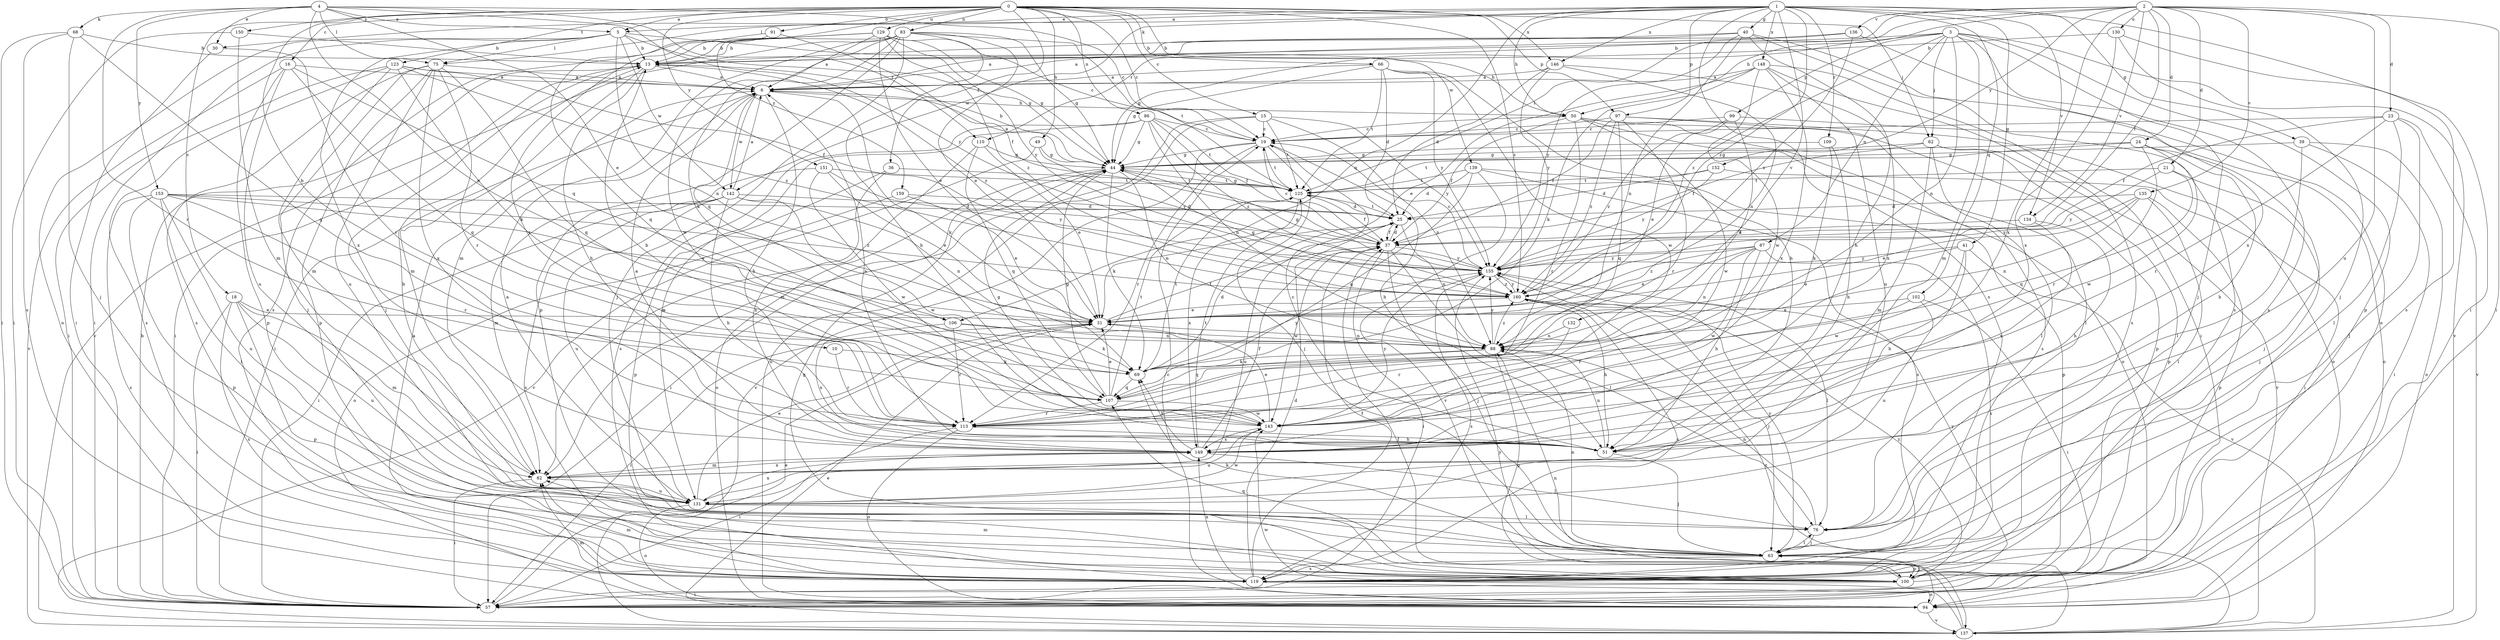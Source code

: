 strict digraph  {
0;
1;
2;
3;
4;
5;
6;
10;
13;
15;
16;
18;
19;
21;
23;
24;
25;
30;
31;
36;
37;
39;
40;
41;
44;
49;
50;
51;
57;
62;
63;
66;
68;
69;
75;
76;
82;
83;
86;
87;
88;
91;
94;
97;
99;
100;
102;
106;
107;
109;
110;
113;
119;
123;
125;
129;
130;
131;
132;
134;
135;
136;
137;
139;
142;
143;
146;
148;
149;
150;
151;
152;
153;
155;
159;
160;
0 -> 5  [label=a];
0 -> 10  [label=b];
0 -> 15  [label=c];
0 -> 16  [label=c];
0 -> 18  [label=c];
0 -> 19  [label=c];
0 -> 36  [label=f];
0 -> 49  [label=h];
0 -> 62  [label=j];
0 -> 66  [label=k];
0 -> 83  [label=n];
0 -> 86  [label=n];
0 -> 91  [label=o];
0 -> 97  [label=p];
0 -> 123  [label=t];
0 -> 129  [label=u];
0 -> 139  [label=w];
0 -> 146  [label=x];
0 -> 150  [label=y];
0 -> 151  [label=y];
0 -> 159  [label=z];
0 -> 160  [label=z];
1 -> 5  [label=a];
1 -> 30  [label=e];
1 -> 39  [label=g];
1 -> 40  [label=g];
1 -> 41  [label=g];
1 -> 50  [label=h];
1 -> 57  [label=i];
1 -> 75  [label=l];
1 -> 97  [label=p];
1 -> 102  [label=q];
1 -> 106  [label=q];
1 -> 109  [label=r];
1 -> 119  [label=s];
1 -> 132  [label=v];
1 -> 134  [label=v];
1 -> 142  [label=w];
1 -> 146  [label=x];
1 -> 148  [label=x];
1 -> 160  [label=z];
2 -> 21  [label=d];
2 -> 23  [label=d];
2 -> 24  [label=d];
2 -> 37  [label=f];
2 -> 50  [label=h];
2 -> 57  [label=i];
2 -> 110  [label=r];
2 -> 125  [label=t];
2 -> 130  [label=u];
2 -> 131  [label=u];
2 -> 134  [label=v];
2 -> 135  [label=v];
2 -> 136  [label=v];
2 -> 149  [label=x];
2 -> 152  [label=y];
3 -> 13  [label=b];
3 -> 44  [label=g];
3 -> 62  [label=j];
3 -> 63  [label=j];
3 -> 82  [label=m];
3 -> 87  [label=n];
3 -> 88  [label=n];
3 -> 99  [label=p];
3 -> 100  [label=p];
3 -> 119  [label=s];
3 -> 137  [label=v];
3 -> 160  [label=z];
4 -> 5  [label=a];
4 -> 19  [label=c];
4 -> 30  [label=e];
4 -> 31  [label=e];
4 -> 68  [label=k];
4 -> 75  [label=l];
4 -> 88  [label=n];
4 -> 110  [label=r];
4 -> 113  [label=r];
4 -> 153  [label=y];
4 -> 155  [label=y];
5 -> 13  [label=b];
5 -> 44  [label=g];
5 -> 50  [label=h];
5 -> 57  [label=i];
5 -> 75  [label=l];
5 -> 88  [label=n];
5 -> 94  [label=o];
5 -> 142  [label=w];
5 -> 149  [label=x];
6 -> 50  [label=h];
6 -> 51  [label=h];
6 -> 57  [label=i];
6 -> 69  [label=k];
6 -> 106  [label=q];
6 -> 142  [label=w];
10 -> 69  [label=k];
10 -> 113  [label=r];
13 -> 6  [label=a];
13 -> 51  [label=h];
13 -> 57  [label=i];
13 -> 63  [label=j];
13 -> 82  [label=m];
13 -> 160  [label=z];
15 -> 19  [label=c];
15 -> 82  [label=m];
15 -> 88  [label=n];
15 -> 94  [label=o];
15 -> 125  [label=t];
15 -> 155  [label=y];
16 -> 6  [label=a];
16 -> 100  [label=p];
16 -> 106  [label=q];
16 -> 107  [label=q];
16 -> 131  [label=u];
16 -> 137  [label=v];
18 -> 31  [label=e];
18 -> 57  [label=i];
18 -> 82  [label=m];
18 -> 100  [label=p];
18 -> 119  [label=s];
18 -> 131  [label=u];
19 -> 44  [label=g];
19 -> 51  [label=h];
19 -> 63  [label=j];
19 -> 113  [label=r];
19 -> 125  [label=t];
19 -> 137  [label=v];
21 -> 63  [label=j];
21 -> 107  [label=q];
21 -> 125  [label=t];
21 -> 155  [label=y];
23 -> 19  [label=c];
23 -> 37  [label=f];
23 -> 63  [label=j];
23 -> 76  [label=l];
23 -> 113  [label=r];
23 -> 137  [label=v];
24 -> 44  [label=g];
24 -> 51  [label=h];
24 -> 63  [label=j];
24 -> 113  [label=r];
24 -> 125  [label=t];
24 -> 143  [label=w];
25 -> 37  [label=f];
25 -> 88  [label=n];
25 -> 125  [label=t];
25 -> 131  [label=u];
30 -> 57  [label=i];
30 -> 113  [label=r];
31 -> 37  [label=f];
31 -> 57  [label=i];
31 -> 88  [label=n];
36 -> 100  [label=p];
36 -> 125  [label=t];
36 -> 149  [label=x];
37 -> 19  [label=c];
37 -> 25  [label=d];
37 -> 57  [label=i];
37 -> 63  [label=j];
37 -> 76  [label=l];
37 -> 143  [label=w];
37 -> 155  [label=y];
39 -> 44  [label=g];
39 -> 57  [label=i];
39 -> 76  [label=l];
39 -> 94  [label=o];
40 -> 6  [label=a];
40 -> 13  [label=b];
40 -> 51  [label=h];
40 -> 88  [label=n];
40 -> 94  [label=o];
40 -> 119  [label=s];
40 -> 155  [label=y];
41 -> 31  [label=e];
41 -> 51  [label=h];
41 -> 137  [label=v];
41 -> 143  [label=w];
41 -> 155  [label=y];
44 -> 6  [label=a];
44 -> 13  [label=b];
44 -> 57  [label=i];
44 -> 69  [label=k];
44 -> 88  [label=n];
44 -> 94  [label=o];
44 -> 125  [label=t];
49 -> 44  [label=g];
49 -> 137  [label=v];
49 -> 155  [label=y];
50 -> 19  [label=c];
50 -> 37  [label=f];
50 -> 94  [label=o];
50 -> 100  [label=p];
50 -> 113  [label=r];
50 -> 119  [label=s];
50 -> 143  [label=w];
51 -> 6  [label=a];
51 -> 19  [label=c];
51 -> 63  [label=j];
51 -> 88  [label=n];
57 -> 13  [label=b];
57 -> 31  [label=e];
62 -> 37  [label=f];
62 -> 44  [label=g];
62 -> 76  [label=l];
62 -> 82  [label=m];
62 -> 100  [label=p];
62 -> 137  [label=v];
63 -> 69  [label=k];
63 -> 76  [label=l];
63 -> 88  [label=n];
63 -> 100  [label=p];
63 -> 119  [label=s];
63 -> 155  [label=y];
66 -> 6  [label=a];
66 -> 25  [label=d];
66 -> 44  [label=g];
66 -> 51  [label=h];
66 -> 125  [label=t];
66 -> 143  [label=w];
66 -> 155  [label=y];
68 -> 13  [label=b];
68 -> 57  [label=i];
68 -> 63  [label=j];
68 -> 107  [label=q];
68 -> 119  [label=s];
69 -> 25  [label=d];
69 -> 107  [label=q];
69 -> 125  [label=t];
69 -> 155  [label=y];
75 -> 6  [label=a];
75 -> 63  [label=j];
75 -> 100  [label=p];
75 -> 107  [label=q];
75 -> 113  [label=r];
75 -> 119  [label=s];
75 -> 131  [label=u];
75 -> 149  [label=x];
76 -> 63  [label=j];
76 -> 88  [label=n];
82 -> 57  [label=i];
82 -> 131  [label=u];
82 -> 149  [label=x];
83 -> 13  [label=b];
83 -> 31  [label=e];
83 -> 44  [label=g];
83 -> 51  [label=h];
83 -> 63  [label=j];
83 -> 69  [label=k];
83 -> 82  [label=m];
83 -> 100  [label=p];
83 -> 125  [label=t];
83 -> 137  [label=v];
83 -> 143  [label=w];
86 -> 19  [label=c];
86 -> 37  [label=f];
86 -> 44  [label=g];
86 -> 88  [label=n];
86 -> 119  [label=s];
86 -> 125  [label=t];
86 -> 131  [label=u];
86 -> 160  [label=z];
87 -> 31  [label=e];
87 -> 51  [label=h];
87 -> 88  [label=n];
87 -> 119  [label=s];
87 -> 143  [label=w];
87 -> 155  [label=y];
87 -> 160  [label=z];
88 -> 69  [label=k];
88 -> 100  [label=p];
88 -> 107  [label=q];
88 -> 155  [label=y];
88 -> 160  [label=z];
91 -> 13  [label=b];
91 -> 37  [label=f];
91 -> 107  [label=q];
94 -> 19  [label=c];
94 -> 82  [label=m];
94 -> 88  [label=n];
94 -> 137  [label=v];
97 -> 19  [label=c];
97 -> 37  [label=f];
97 -> 76  [label=l];
97 -> 94  [label=o];
97 -> 107  [label=q];
97 -> 113  [label=r];
97 -> 160  [label=z];
99 -> 19  [label=c];
99 -> 31  [label=e];
99 -> 88  [label=n];
99 -> 94  [label=o];
99 -> 160  [label=z];
100 -> 44  [label=g];
100 -> 57  [label=i];
100 -> 63  [label=j];
100 -> 82  [label=m];
100 -> 107  [label=q];
100 -> 155  [label=y];
100 -> 160  [label=z];
102 -> 31  [label=e];
102 -> 57  [label=i];
102 -> 113  [label=r];
102 -> 131  [label=u];
106 -> 69  [label=k];
106 -> 88  [label=n];
106 -> 113  [label=r];
106 -> 149  [label=x];
107 -> 31  [label=e];
107 -> 44  [label=g];
107 -> 113  [label=r];
107 -> 125  [label=t];
107 -> 143  [label=w];
109 -> 44  [label=g];
109 -> 51  [label=h];
109 -> 69  [label=k];
110 -> 31  [label=e];
110 -> 44  [label=g];
110 -> 82  [label=m];
110 -> 107  [label=q];
113 -> 51  [label=h];
113 -> 57  [label=i];
113 -> 94  [label=o];
119 -> 6  [label=a];
119 -> 25  [label=d];
119 -> 37  [label=f];
119 -> 82  [label=m];
119 -> 94  [label=o];
119 -> 149  [label=x];
123 -> 6  [label=a];
123 -> 37  [label=f];
123 -> 57  [label=i];
123 -> 69  [label=k];
123 -> 82  [label=m];
123 -> 119  [label=s];
123 -> 160  [label=z];
125 -> 25  [label=d];
125 -> 37  [label=f];
125 -> 44  [label=g];
125 -> 149  [label=x];
129 -> 6  [label=a];
129 -> 13  [label=b];
129 -> 19  [label=c];
129 -> 31  [label=e];
129 -> 44  [label=g];
129 -> 113  [label=r];
129 -> 119  [label=s];
129 -> 155  [label=y];
129 -> 160  [label=z];
130 -> 13  [label=b];
130 -> 63  [label=j];
130 -> 119  [label=s];
130 -> 149  [label=x];
131 -> 6  [label=a];
131 -> 13  [label=b];
131 -> 31  [label=e];
131 -> 76  [label=l];
131 -> 94  [label=o];
131 -> 143  [label=w];
131 -> 149  [label=x];
132 -> 88  [label=n];
132 -> 113  [label=r];
134 -> 37  [label=f];
134 -> 51  [label=h];
134 -> 149  [label=x];
135 -> 25  [label=d];
135 -> 31  [label=e];
135 -> 76  [label=l];
135 -> 88  [label=n];
135 -> 100  [label=p];
135 -> 155  [label=y];
136 -> 6  [label=a];
136 -> 13  [label=b];
136 -> 149  [label=x];
136 -> 160  [label=z];
137 -> 31  [label=e];
137 -> 37  [label=f];
137 -> 143  [label=w];
137 -> 155  [label=y];
137 -> 160  [label=z];
139 -> 25  [label=d];
139 -> 100  [label=p];
139 -> 107  [label=q];
139 -> 119  [label=s];
139 -> 125  [label=t];
139 -> 137  [label=v];
142 -> 6  [label=a];
142 -> 25  [label=d];
142 -> 51  [label=h];
142 -> 57  [label=i];
142 -> 88  [label=n];
142 -> 119  [label=s];
142 -> 131  [label=u];
142 -> 143  [label=w];
143 -> 13  [label=b];
143 -> 31  [label=e];
143 -> 44  [label=g];
143 -> 131  [label=u];
143 -> 149  [label=x];
143 -> 155  [label=y];
146 -> 6  [label=a];
146 -> 25  [label=d];
146 -> 88  [label=n];
146 -> 149  [label=x];
146 -> 155  [label=y];
148 -> 6  [label=a];
148 -> 31  [label=e];
148 -> 57  [label=i];
148 -> 69  [label=k];
148 -> 119  [label=s];
148 -> 131  [label=u];
148 -> 143  [label=w];
148 -> 149  [label=x];
149 -> 6  [label=a];
149 -> 37  [label=f];
149 -> 69  [label=k];
149 -> 76  [label=l];
149 -> 82  [label=m];
149 -> 125  [label=t];
150 -> 13  [label=b];
150 -> 57  [label=i];
150 -> 82  [label=m];
151 -> 31  [label=e];
151 -> 82  [label=m];
151 -> 125  [label=t];
151 -> 143  [label=w];
151 -> 155  [label=y];
152 -> 25  [label=d];
152 -> 57  [label=i];
152 -> 125  [label=t];
152 -> 155  [label=y];
153 -> 25  [label=d];
153 -> 31  [label=e];
153 -> 76  [label=l];
153 -> 100  [label=p];
153 -> 113  [label=r];
153 -> 119  [label=s];
153 -> 131  [label=u];
153 -> 160  [label=z];
155 -> 19  [label=c];
155 -> 44  [label=g];
155 -> 76  [label=l];
155 -> 119  [label=s];
155 -> 160  [label=z];
159 -> 25  [label=d];
159 -> 31  [label=e];
159 -> 94  [label=o];
160 -> 31  [label=e];
160 -> 44  [label=g];
160 -> 51  [label=h];
160 -> 63  [label=j];
160 -> 119  [label=s];
160 -> 155  [label=y];
}

